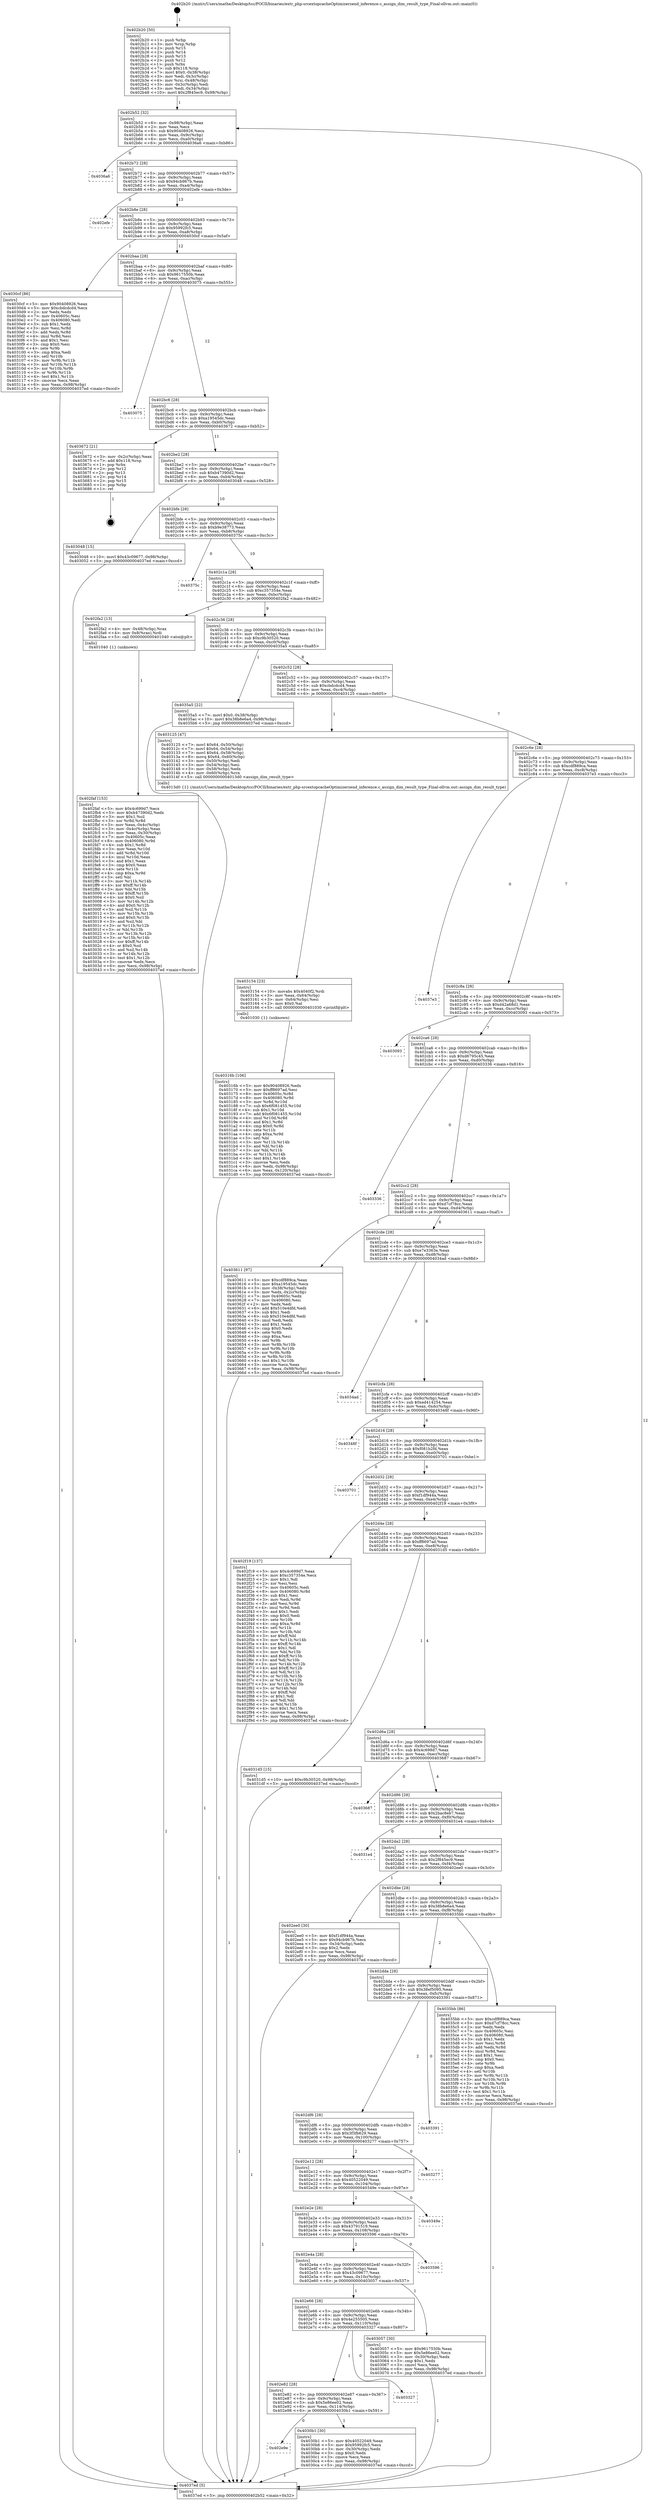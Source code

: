 digraph "0x402b20" {
  label = "0x402b20 (/mnt/c/Users/mathe/Desktop/tcc/POCII/binaries/extr_php-srcextopcacheOptimizerzend_inference.c_assign_dim_result_type_Final-ollvm.out::main(0))"
  labelloc = "t"
  node[shape=record]

  Entry [label="",width=0.3,height=0.3,shape=circle,fillcolor=black,style=filled]
  "0x402b52" [label="{
     0x402b52 [32]\l
     | [instrs]\l
     &nbsp;&nbsp;0x402b52 \<+6\>: mov -0x98(%rbp),%eax\l
     &nbsp;&nbsp;0x402b58 \<+2\>: mov %eax,%ecx\l
     &nbsp;&nbsp;0x402b5a \<+6\>: sub $0x90408926,%ecx\l
     &nbsp;&nbsp;0x402b60 \<+6\>: mov %eax,-0x9c(%rbp)\l
     &nbsp;&nbsp;0x402b66 \<+6\>: mov %ecx,-0xa0(%rbp)\l
     &nbsp;&nbsp;0x402b6c \<+6\>: je 00000000004036a6 \<main+0xb86\>\l
  }"]
  "0x4036a6" [label="{
     0x4036a6\l
  }", style=dashed]
  "0x402b72" [label="{
     0x402b72 [28]\l
     | [instrs]\l
     &nbsp;&nbsp;0x402b72 \<+5\>: jmp 0000000000402b77 \<main+0x57\>\l
     &nbsp;&nbsp;0x402b77 \<+6\>: mov -0x9c(%rbp),%eax\l
     &nbsp;&nbsp;0x402b7d \<+5\>: sub $0x94cb967b,%eax\l
     &nbsp;&nbsp;0x402b82 \<+6\>: mov %eax,-0xa4(%rbp)\l
     &nbsp;&nbsp;0x402b88 \<+6\>: je 0000000000402efe \<main+0x3de\>\l
  }"]
  Exit [label="",width=0.3,height=0.3,shape=circle,fillcolor=black,style=filled,peripheries=2]
  "0x402efe" [label="{
     0x402efe\l
  }", style=dashed]
  "0x402b8e" [label="{
     0x402b8e [28]\l
     | [instrs]\l
     &nbsp;&nbsp;0x402b8e \<+5\>: jmp 0000000000402b93 \<main+0x73\>\l
     &nbsp;&nbsp;0x402b93 \<+6\>: mov -0x9c(%rbp),%eax\l
     &nbsp;&nbsp;0x402b99 \<+5\>: sub $0x95992fc5,%eax\l
     &nbsp;&nbsp;0x402b9e \<+6\>: mov %eax,-0xa8(%rbp)\l
     &nbsp;&nbsp;0x402ba4 \<+6\>: je 00000000004030cf \<main+0x5af\>\l
  }"]
  "0x40316b" [label="{
     0x40316b [106]\l
     | [instrs]\l
     &nbsp;&nbsp;0x40316b \<+5\>: mov $0x90408926,%edx\l
     &nbsp;&nbsp;0x403170 \<+5\>: mov $0xff8697ad,%esi\l
     &nbsp;&nbsp;0x403175 \<+8\>: mov 0x40605c,%r8d\l
     &nbsp;&nbsp;0x40317d \<+8\>: mov 0x406080,%r9d\l
     &nbsp;&nbsp;0x403185 \<+3\>: mov %r8d,%r10d\l
     &nbsp;&nbsp;0x403188 \<+7\>: sub $0x6f081455,%r10d\l
     &nbsp;&nbsp;0x40318f \<+4\>: sub $0x1,%r10d\l
     &nbsp;&nbsp;0x403193 \<+7\>: add $0x6f081455,%r10d\l
     &nbsp;&nbsp;0x40319a \<+4\>: imul %r10d,%r8d\l
     &nbsp;&nbsp;0x40319e \<+4\>: and $0x1,%r8d\l
     &nbsp;&nbsp;0x4031a2 \<+4\>: cmp $0x0,%r8d\l
     &nbsp;&nbsp;0x4031a6 \<+4\>: sete %r11b\l
     &nbsp;&nbsp;0x4031aa \<+4\>: cmp $0xa,%r9d\l
     &nbsp;&nbsp;0x4031ae \<+3\>: setl %bl\l
     &nbsp;&nbsp;0x4031b1 \<+3\>: mov %r11b,%r14b\l
     &nbsp;&nbsp;0x4031b4 \<+3\>: and %bl,%r14b\l
     &nbsp;&nbsp;0x4031b7 \<+3\>: xor %bl,%r11b\l
     &nbsp;&nbsp;0x4031ba \<+3\>: or %r11b,%r14b\l
     &nbsp;&nbsp;0x4031bd \<+4\>: test $0x1,%r14b\l
     &nbsp;&nbsp;0x4031c1 \<+3\>: cmovne %esi,%edx\l
     &nbsp;&nbsp;0x4031c4 \<+6\>: mov %edx,-0x98(%rbp)\l
     &nbsp;&nbsp;0x4031ca \<+6\>: mov %eax,-0x120(%rbp)\l
     &nbsp;&nbsp;0x4031d0 \<+5\>: jmp 00000000004037ed \<main+0xccd\>\l
  }"]
  "0x4030cf" [label="{
     0x4030cf [86]\l
     | [instrs]\l
     &nbsp;&nbsp;0x4030cf \<+5\>: mov $0x90408926,%eax\l
     &nbsp;&nbsp;0x4030d4 \<+5\>: mov $0xcbdcdcd4,%ecx\l
     &nbsp;&nbsp;0x4030d9 \<+2\>: xor %edx,%edx\l
     &nbsp;&nbsp;0x4030db \<+7\>: mov 0x40605c,%esi\l
     &nbsp;&nbsp;0x4030e2 \<+7\>: mov 0x406080,%edi\l
     &nbsp;&nbsp;0x4030e9 \<+3\>: sub $0x1,%edx\l
     &nbsp;&nbsp;0x4030ec \<+3\>: mov %esi,%r8d\l
     &nbsp;&nbsp;0x4030ef \<+3\>: add %edx,%r8d\l
     &nbsp;&nbsp;0x4030f2 \<+4\>: imul %r8d,%esi\l
     &nbsp;&nbsp;0x4030f6 \<+3\>: and $0x1,%esi\l
     &nbsp;&nbsp;0x4030f9 \<+3\>: cmp $0x0,%esi\l
     &nbsp;&nbsp;0x4030fc \<+4\>: sete %r9b\l
     &nbsp;&nbsp;0x403100 \<+3\>: cmp $0xa,%edi\l
     &nbsp;&nbsp;0x403103 \<+4\>: setl %r10b\l
     &nbsp;&nbsp;0x403107 \<+3\>: mov %r9b,%r11b\l
     &nbsp;&nbsp;0x40310a \<+3\>: and %r10b,%r11b\l
     &nbsp;&nbsp;0x40310d \<+3\>: xor %r10b,%r9b\l
     &nbsp;&nbsp;0x403110 \<+3\>: or %r9b,%r11b\l
     &nbsp;&nbsp;0x403113 \<+4\>: test $0x1,%r11b\l
     &nbsp;&nbsp;0x403117 \<+3\>: cmovne %ecx,%eax\l
     &nbsp;&nbsp;0x40311a \<+6\>: mov %eax,-0x98(%rbp)\l
     &nbsp;&nbsp;0x403120 \<+5\>: jmp 00000000004037ed \<main+0xccd\>\l
  }"]
  "0x402baa" [label="{
     0x402baa [28]\l
     | [instrs]\l
     &nbsp;&nbsp;0x402baa \<+5\>: jmp 0000000000402baf \<main+0x8f\>\l
     &nbsp;&nbsp;0x402baf \<+6\>: mov -0x9c(%rbp),%eax\l
     &nbsp;&nbsp;0x402bb5 \<+5\>: sub $0x9617550b,%eax\l
     &nbsp;&nbsp;0x402bba \<+6\>: mov %eax,-0xac(%rbp)\l
     &nbsp;&nbsp;0x402bc0 \<+6\>: je 0000000000403075 \<main+0x555\>\l
  }"]
  "0x403154" [label="{
     0x403154 [23]\l
     | [instrs]\l
     &nbsp;&nbsp;0x403154 \<+10\>: movabs $0x4040f2,%rdi\l
     &nbsp;&nbsp;0x40315e \<+3\>: mov %eax,-0x64(%rbp)\l
     &nbsp;&nbsp;0x403161 \<+3\>: mov -0x64(%rbp),%esi\l
     &nbsp;&nbsp;0x403164 \<+2\>: mov $0x0,%al\l
     &nbsp;&nbsp;0x403166 \<+5\>: call 0000000000401030 \<printf@plt\>\l
     | [calls]\l
     &nbsp;&nbsp;0x401030 \{1\} (unknown)\l
  }"]
  "0x403075" [label="{
     0x403075\l
  }", style=dashed]
  "0x402bc6" [label="{
     0x402bc6 [28]\l
     | [instrs]\l
     &nbsp;&nbsp;0x402bc6 \<+5\>: jmp 0000000000402bcb \<main+0xab\>\l
     &nbsp;&nbsp;0x402bcb \<+6\>: mov -0x9c(%rbp),%eax\l
     &nbsp;&nbsp;0x402bd1 \<+5\>: sub $0xa19545dc,%eax\l
     &nbsp;&nbsp;0x402bd6 \<+6\>: mov %eax,-0xb0(%rbp)\l
     &nbsp;&nbsp;0x402bdc \<+6\>: je 0000000000403672 \<main+0xb52\>\l
  }"]
  "0x402e9e" [label="{
     0x402e9e\l
  }", style=dashed]
  "0x403672" [label="{
     0x403672 [21]\l
     | [instrs]\l
     &nbsp;&nbsp;0x403672 \<+3\>: mov -0x2c(%rbp),%eax\l
     &nbsp;&nbsp;0x403675 \<+7\>: add $0x118,%rsp\l
     &nbsp;&nbsp;0x40367c \<+1\>: pop %rbx\l
     &nbsp;&nbsp;0x40367d \<+2\>: pop %r12\l
     &nbsp;&nbsp;0x40367f \<+2\>: pop %r13\l
     &nbsp;&nbsp;0x403681 \<+2\>: pop %r14\l
     &nbsp;&nbsp;0x403683 \<+2\>: pop %r15\l
     &nbsp;&nbsp;0x403685 \<+1\>: pop %rbp\l
     &nbsp;&nbsp;0x403686 \<+1\>: ret\l
  }"]
  "0x402be2" [label="{
     0x402be2 [28]\l
     | [instrs]\l
     &nbsp;&nbsp;0x402be2 \<+5\>: jmp 0000000000402be7 \<main+0xc7\>\l
     &nbsp;&nbsp;0x402be7 \<+6\>: mov -0x9c(%rbp),%eax\l
     &nbsp;&nbsp;0x402bed \<+5\>: sub $0xb47390d2,%eax\l
     &nbsp;&nbsp;0x402bf2 \<+6\>: mov %eax,-0xb4(%rbp)\l
     &nbsp;&nbsp;0x402bf8 \<+6\>: je 0000000000403048 \<main+0x528\>\l
  }"]
  "0x4030b1" [label="{
     0x4030b1 [30]\l
     | [instrs]\l
     &nbsp;&nbsp;0x4030b1 \<+5\>: mov $0x40522049,%eax\l
     &nbsp;&nbsp;0x4030b6 \<+5\>: mov $0x95992fc5,%ecx\l
     &nbsp;&nbsp;0x4030bb \<+3\>: mov -0x30(%rbp),%edx\l
     &nbsp;&nbsp;0x4030be \<+3\>: cmp $0x0,%edx\l
     &nbsp;&nbsp;0x4030c1 \<+3\>: cmove %ecx,%eax\l
     &nbsp;&nbsp;0x4030c4 \<+6\>: mov %eax,-0x98(%rbp)\l
     &nbsp;&nbsp;0x4030ca \<+5\>: jmp 00000000004037ed \<main+0xccd\>\l
  }"]
  "0x403048" [label="{
     0x403048 [15]\l
     | [instrs]\l
     &nbsp;&nbsp;0x403048 \<+10\>: movl $0x43c09677,-0x98(%rbp)\l
     &nbsp;&nbsp;0x403052 \<+5\>: jmp 00000000004037ed \<main+0xccd\>\l
  }"]
  "0x402bfe" [label="{
     0x402bfe [28]\l
     | [instrs]\l
     &nbsp;&nbsp;0x402bfe \<+5\>: jmp 0000000000402c03 \<main+0xe3\>\l
     &nbsp;&nbsp;0x402c03 \<+6\>: mov -0x9c(%rbp),%eax\l
     &nbsp;&nbsp;0x402c09 \<+5\>: sub $0xb9e38773,%eax\l
     &nbsp;&nbsp;0x402c0e \<+6\>: mov %eax,-0xb8(%rbp)\l
     &nbsp;&nbsp;0x402c14 \<+6\>: je 000000000040375c \<main+0xc3c\>\l
  }"]
  "0x402e82" [label="{
     0x402e82 [28]\l
     | [instrs]\l
     &nbsp;&nbsp;0x402e82 \<+5\>: jmp 0000000000402e87 \<main+0x367\>\l
     &nbsp;&nbsp;0x402e87 \<+6\>: mov -0x9c(%rbp),%eax\l
     &nbsp;&nbsp;0x402e8d \<+5\>: sub $0x5e86ee02,%eax\l
     &nbsp;&nbsp;0x402e92 \<+6\>: mov %eax,-0x114(%rbp)\l
     &nbsp;&nbsp;0x402e98 \<+6\>: je 00000000004030b1 \<main+0x591\>\l
  }"]
  "0x40375c" [label="{
     0x40375c\l
  }", style=dashed]
  "0x402c1a" [label="{
     0x402c1a [28]\l
     | [instrs]\l
     &nbsp;&nbsp;0x402c1a \<+5\>: jmp 0000000000402c1f \<main+0xff\>\l
     &nbsp;&nbsp;0x402c1f \<+6\>: mov -0x9c(%rbp),%eax\l
     &nbsp;&nbsp;0x402c25 \<+5\>: sub $0xc357354e,%eax\l
     &nbsp;&nbsp;0x402c2a \<+6\>: mov %eax,-0xbc(%rbp)\l
     &nbsp;&nbsp;0x402c30 \<+6\>: je 0000000000402fa2 \<main+0x482\>\l
  }"]
  "0x403327" [label="{
     0x403327\l
  }", style=dashed]
  "0x402fa2" [label="{
     0x402fa2 [13]\l
     | [instrs]\l
     &nbsp;&nbsp;0x402fa2 \<+4\>: mov -0x48(%rbp),%rax\l
     &nbsp;&nbsp;0x402fa6 \<+4\>: mov 0x8(%rax),%rdi\l
     &nbsp;&nbsp;0x402faa \<+5\>: call 0000000000401040 \<atoi@plt\>\l
     | [calls]\l
     &nbsp;&nbsp;0x401040 \{1\} (unknown)\l
  }"]
  "0x402c36" [label="{
     0x402c36 [28]\l
     | [instrs]\l
     &nbsp;&nbsp;0x402c36 \<+5\>: jmp 0000000000402c3b \<main+0x11b\>\l
     &nbsp;&nbsp;0x402c3b \<+6\>: mov -0x9c(%rbp),%eax\l
     &nbsp;&nbsp;0x402c41 \<+5\>: sub $0xc9b30520,%eax\l
     &nbsp;&nbsp;0x402c46 \<+6\>: mov %eax,-0xc0(%rbp)\l
     &nbsp;&nbsp;0x402c4c \<+6\>: je 00000000004035a5 \<main+0xa85\>\l
  }"]
  "0x402e66" [label="{
     0x402e66 [28]\l
     | [instrs]\l
     &nbsp;&nbsp;0x402e66 \<+5\>: jmp 0000000000402e6b \<main+0x34b\>\l
     &nbsp;&nbsp;0x402e6b \<+6\>: mov -0x9c(%rbp),%eax\l
     &nbsp;&nbsp;0x402e71 \<+5\>: sub $0x4e255505,%eax\l
     &nbsp;&nbsp;0x402e76 \<+6\>: mov %eax,-0x110(%rbp)\l
     &nbsp;&nbsp;0x402e7c \<+6\>: je 0000000000403327 \<main+0x807\>\l
  }"]
  "0x4035a5" [label="{
     0x4035a5 [22]\l
     | [instrs]\l
     &nbsp;&nbsp;0x4035a5 \<+7\>: movl $0x0,-0x38(%rbp)\l
     &nbsp;&nbsp;0x4035ac \<+10\>: movl $0x38b8e6a4,-0x98(%rbp)\l
     &nbsp;&nbsp;0x4035b6 \<+5\>: jmp 00000000004037ed \<main+0xccd\>\l
  }"]
  "0x402c52" [label="{
     0x402c52 [28]\l
     | [instrs]\l
     &nbsp;&nbsp;0x402c52 \<+5\>: jmp 0000000000402c57 \<main+0x137\>\l
     &nbsp;&nbsp;0x402c57 \<+6\>: mov -0x9c(%rbp),%eax\l
     &nbsp;&nbsp;0x402c5d \<+5\>: sub $0xcbdcdcd4,%eax\l
     &nbsp;&nbsp;0x402c62 \<+6\>: mov %eax,-0xc4(%rbp)\l
     &nbsp;&nbsp;0x402c68 \<+6\>: je 0000000000403125 \<main+0x605\>\l
  }"]
  "0x403057" [label="{
     0x403057 [30]\l
     | [instrs]\l
     &nbsp;&nbsp;0x403057 \<+5\>: mov $0x9617550b,%eax\l
     &nbsp;&nbsp;0x40305c \<+5\>: mov $0x5e86ee02,%ecx\l
     &nbsp;&nbsp;0x403061 \<+3\>: mov -0x30(%rbp),%edx\l
     &nbsp;&nbsp;0x403064 \<+3\>: cmp $0x1,%edx\l
     &nbsp;&nbsp;0x403067 \<+3\>: cmovl %ecx,%eax\l
     &nbsp;&nbsp;0x40306a \<+6\>: mov %eax,-0x98(%rbp)\l
     &nbsp;&nbsp;0x403070 \<+5\>: jmp 00000000004037ed \<main+0xccd\>\l
  }"]
  "0x403125" [label="{
     0x403125 [47]\l
     | [instrs]\l
     &nbsp;&nbsp;0x403125 \<+7\>: movl $0x64,-0x50(%rbp)\l
     &nbsp;&nbsp;0x40312c \<+7\>: movl $0x64,-0x54(%rbp)\l
     &nbsp;&nbsp;0x403133 \<+7\>: movl $0x64,-0x58(%rbp)\l
     &nbsp;&nbsp;0x40313a \<+8\>: movq $0x64,-0x60(%rbp)\l
     &nbsp;&nbsp;0x403142 \<+3\>: mov -0x50(%rbp),%edi\l
     &nbsp;&nbsp;0x403145 \<+3\>: mov -0x54(%rbp),%esi\l
     &nbsp;&nbsp;0x403148 \<+3\>: mov -0x58(%rbp),%edx\l
     &nbsp;&nbsp;0x40314b \<+4\>: mov -0x60(%rbp),%rcx\l
     &nbsp;&nbsp;0x40314f \<+5\>: call 00000000004013d0 \<assign_dim_result_type\>\l
     | [calls]\l
     &nbsp;&nbsp;0x4013d0 \{1\} (/mnt/c/Users/mathe/Desktop/tcc/POCII/binaries/extr_php-srcextopcacheOptimizerzend_inference.c_assign_dim_result_type_Final-ollvm.out::assign_dim_result_type)\l
  }"]
  "0x402c6e" [label="{
     0x402c6e [28]\l
     | [instrs]\l
     &nbsp;&nbsp;0x402c6e \<+5\>: jmp 0000000000402c73 \<main+0x153\>\l
     &nbsp;&nbsp;0x402c73 \<+6\>: mov -0x9c(%rbp),%eax\l
     &nbsp;&nbsp;0x402c79 \<+5\>: sub $0xcdf889ca,%eax\l
     &nbsp;&nbsp;0x402c7e \<+6\>: mov %eax,-0xc8(%rbp)\l
     &nbsp;&nbsp;0x402c84 \<+6\>: je 00000000004037e3 \<main+0xcc3\>\l
  }"]
  "0x402e4a" [label="{
     0x402e4a [28]\l
     | [instrs]\l
     &nbsp;&nbsp;0x402e4a \<+5\>: jmp 0000000000402e4f \<main+0x32f\>\l
     &nbsp;&nbsp;0x402e4f \<+6\>: mov -0x9c(%rbp),%eax\l
     &nbsp;&nbsp;0x402e55 \<+5\>: sub $0x43c09677,%eax\l
     &nbsp;&nbsp;0x402e5a \<+6\>: mov %eax,-0x10c(%rbp)\l
     &nbsp;&nbsp;0x402e60 \<+6\>: je 0000000000403057 \<main+0x537\>\l
  }"]
  "0x4037e3" [label="{
     0x4037e3\l
  }", style=dashed]
  "0x402c8a" [label="{
     0x402c8a [28]\l
     | [instrs]\l
     &nbsp;&nbsp;0x402c8a \<+5\>: jmp 0000000000402c8f \<main+0x16f\>\l
     &nbsp;&nbsp;0x402c8f \<+6\>: mov -0x9c(%rbp),%eax\l
     &nbsp;&nbsp;0x402c95 \<+5\>: sub $0xd42a68d1,%eax\l
     &nbsp;&nbsp;0x402c9a \<+6\>: mov %eax,-0xcc(%rbp)\l
     &nbsp;&nbsp;0x402ca0 \<+6\>: je 0000000000403093 \<main+0x573\>\l
  }"]
  "0x403596" [label="{
     0x403596\l
  }", style=dashed]
  "0x403093" [label="{
     0x403093\l
  }", style=dashed]
  "0x402ca6" [label="{
     0x402ca6 [28]\l
     | [instrs]\l
     &nbsp;&nbsp;0x402ca6 \<+5\>: jmp 0000000000402cab \<main+0x18b\>\l
     &nbsp;&nbsp;0x402cab \<+6\>: mov -0x9c(%rbp),%eax\l
     &nbsp;&nbsp;0x402cb1 \<+5\>: sub $0xd6795c45,%eax\l
     &nbsp;&nbsp;0x402cb6 \<+6\>: mov %eax,-0xd0(%rbp)\l
     &nbsp;&nbsp;0x402cbc \<+6\>: je 0000000000403336 \<main+0x816\>\l
  }"]
  "0x402e2e" [label="{
     0x402e2e [28]\l
     | [instrs]\l
     &nbsp;&nbsp;0x402e2e \<+5\>: jmp 0000000000402e33 \<main+0x313\>\l
     &nbsp;&nbsp;0x402e33 \<+6\>: mov -0x9c(%rbp),%eax\l
     &nbsp;&nbsp;0x402e39 \<+5\>: sub $0x43791519,%eax\l
     &nbsp;&nbsp;0x402e3e \<+6\>: mov %eax,-0x108(%rbp)\l
     &nbsp;&nbsp;0x402e44 \<+6\>: je 0000000000403596 \<main+0xa76\>\l
  }"]
  "0x403336" [label="{
     0x403336\l
  }", style=dashed]
  "0x402cc2" [label="{
     0x402cc2 [28]\l
     | [instrs]\l
     &nbsp;&nbsp;0x402cc2 \<+5\>: jmp 0000000000402cc7 \<main+0x1a7\>\l
     &nbsp;&nbsp;0x402cc7 \<+6\>: mov -0x9c(%rbp),%eax\l
     &nbsp;&nbsp;0x402ccd \<+5\>: sub $0xd7cf78cc,%eax\l
     &nbsp;&nbsp;0x402cd2 \<+6\>: mov %eax,-0xd4(%rbp)\l
     &nbsp;&nbsp;0x402cd8 \<+6\>: je 0000000000403611 \<main+0xaf1\>\l
  }"]
  "0x40349e" [label="{
     0x40349e\l
  }", style=dashed]
  "0x403611" [label="{
     0x403611 [97]\l
     | [instrs]\l
     &nbsp;&nbsp;0x403611 \<+5\>: mov $0xcdf889ca,%eax\l
     &nbsp;&nbsp;0x403616 \<+5\>: mov $0xa19545dc,%ecx\l
     &nbsp;&nbsp;0x40361b \<+3\>: mov -0x38(%rbp),%edx\l
     &nbsp;&nbsp;0x40361e \<+3\>: mov %edx,-0x2c(%rbp)\l
     &nbsp;&nbsp;0x403621 \<+7\>: mov 0x40605c,%edx\l
     &nbsp;&nbsp;0x403628 \<+7\>: mov 0x406080,%esi\l
     &nbsp;&nbsp;0x40362f \<+2\>: mov %edx,%edi\l
     &nbsp;&nbsp;0x403631 \<+6\>: add $0x510e4dfd,%edi\l
     &nbsp;&nbsp;0x403637 \<+3\>: sub $0x1,%edi\l
     &nbsp;&nbsp;0x40363a \<+6\>: sub $0x510e4dfd,%edi\l
     &nbsp;&nbsp;0x403640 \<+3\>: imul %edi,%edx\l
     &nbsp;&nbsp;0x403643 \<+3\>: and $0x1,%edx\l
     &nbsp;&nbsp;0x403646 \<+3\>: cmp $0x0,%edx\l
     &nbsp;&nbsp;0x403649 \<+4\>: sete %r8b\l
     &nbsp;&nbsp;0x40364d \<+3\>: cmp $0xa,%esi\l
     &nbsp;&nbsp;0x403650 \<+4\>: setl %r9b\l
     &nbsp;&nbsp;0x403654 \<+3\>: mov %r8b,%r10b\l
     &nbsp;&nbsp;0x403657 \<+3\>: and %r9b,%r10b\l
     &nbsp;&nbsp;0x40365a \<+3\>: xor %r9b,%r8b\l
     &nbsp;&nbsp;0x40365d \<+3\>: or %r8b,%r10b\l
     &nbsp;&nbsp;0x403660 \<+4\>: test $0x1,%r10b\l
     &nbsp;&nbsp;0x403664 \<+3\>: cmovne %ecx,%eax\l
     &nbsp;&nbsp;0x403667 \<+6\>: mov %eax,-0x98(%rbp)\l
     &nbsp;&nbsp;0x40366d \<+5\>: jmp 00000000004037ed \<main+0xccd\>\l
  }"]
  "0x402cde" [label="{
     0x402cde [28]\l
     | [instrs]\l
     &nbsp;&nbsp;0x402cde \<+5\>: jmp 0000000000402ce3 \<main+0x1c3\>\l
     &nbsp;&nbsp;0x402ce3 \<+6\>: mov -0x9c(%rbp),%eax\l
     &nbsp;&nbsp;0x402ce9 \<+5\>: sub $0xe7e3363e,%eax\l
     &nbsp;&nbsp;0x402cee \<+6\>: mov %eax,-0xd8(%rbp)\l
     &nbsp;&nbsp;0x402cf4 \<+6\>: je 00000000004034ad \<main+0x98d\>\l
  }"]
  "0x402e12" [label="{
     0x402e12 [28]\l
     | [instrs]\l
     &nbsp;&nbsp;0x402e12 \<+5\>: jmp 0000000000402e17 \<main+0x2f7\>\l
     &nbsp;&nbsp;0x402e17 \<+6\>: mov -0x9c(%rbp),%eax\l
     &nbsp;&nbsp;0x402e1d \<+5\>: sub $0x40522049,%eax\l
     &nbsp;&nbsp;0x402e22 \<+6\>: mov %eax,-0x104(%rbp)\l
     &nbsp;&nbsp;0x402e28 \<+6\>: je 000000000040349e \<main+0x97e\>\l
  }"]
  "0x4034ad" [label="{
     0x4034ad\l
  }", style=dashed]
  "0x402cfa" [label="{
     0x402cfa [28]\l
     | [instrs]\l
     &nbsp;&nbsp;0x402cfa \<+5\>: jmp 0000000000402cff \<main+0x1df\>\l
     &nbsp;&nbsp;0x402cff \<+6\>: mov -0x9c(%rbp),%eax\l
     &nbsp;&nbsp;0x402d05 \<+5\>: sub $0xed414254,%eax\l
     &nbsp;&nbsp;0x402d0a \<+6\>: mov %eax,-0xdc(%rbp)\l
     &nbsp;&nbsp;0x402d10 \<+6\>: je 000000000040348f \<main+0x96f\>\l
  }"]
  "0x403277" [label="{
     0x403277\l
  }", style=dashed]
  "0x40348f" [label="{
     0x40348f\l
  }", style=dashed]
  "0x402d16" [label="{
     0x402d16 [28]\l
     | [instrs]\l
     &nbsp;&nbsp;0x402d16 \<+5\>: jmp 0000000000402d1b \<main+0x1fb\>\l
     &nbsp;&nbsp;0x402d1b \<+6\>: mov -0x9c(%rbp),%eax\l
     &nbsp;&nbsp;0x402d21 \<+5\>: sub $0xf081b2fd,%eax\l
     &nbsp;&nbsp;0x402d26 \<+6\>: mov %eax,-0xe0(%rbp)\l
     &nbsp;&nbsp;0x402d2c \<+6\>: je 0000000000403701 \<main+0xbe1\>\l
  }"]
  "0x402df6" [label="{
     0x402df6 [28]\l
     | [instrs]\l
     &nbsp;&nbsp;0x402df6 \<+5\>: jmp 0000000000402dfb \<main+0x2db\>\l
     &nbsp;&nbsp;0x402dfb \<+6\>: mov -0x9c(%rbp),%eax\l
     &nbsp;&nbsp;0x402e01 \<+5\>: sub $0x3f3fb629,%eax\l
     &nbsp;&nbsp;0x402e06 \<+6\>: mov %eax,-0x100(%rbp)\l
     &nbsp;&nbsp;0x402e0c \<+6\>: je 0000000000403277 \<main+0x757\>\l
  }"]
  "0x403701" [label="{
     0x403701\l
  }", style=dashed]
  "0x402d32" [label="{
     0x402d32 [28]\l
     | [instrs]\l
     &nbsp;&nbsp;0x402d32 \<+5\>: jmp 0000000000402d37 \<main+0x217\>\l
     &nbsp;&nbsp;0x402d37 \<+6\>: mov -0x9c(%rbp),%eax\l
     &nbsp;&nbsp;0x402d3d \<+5\>: sub $0xf1df944a,%eax\l
     &nbsp;&nbsp;0x402d42 \<+6\>: mov %eax,-0xe4(%rbp)\l
     &nbsp;&nbsp;0x402d48 \<+6\>: je 0000000000402f19 \<main+0x3f9\>\l
  }"]
  "0x403391" [label="{
     0x403391\l
  }", style=dashed]
  "0x402f19" [label="{
     0x402f19 [137]\l
     | [instrs]\l
     &nbsp;&nbsp;0x402f19 \<+5\>: mov $0x4c699d7,%eax\l
     &nbsp;&nbsp;0x402f1e \<+5\>: mov $0xc357354e,%ecx\l
     &nbsp;&nbsp;0x402f23 \<+2\>: mov $0x1,%dl\l
     &nbsp;&nbsp;0x402f25 \<+2\>: xor %esi,%esi\l
     &nbsp;&nbsp;0x402f27 \<+7\>: mov 0x40605c,%edi\l
     &nbsp;&nbsp;0x402f2e \<+8\>: mov 0x406080,%r8d\l
     &nbsp;&nbsp;0x402f36 \<+3\>: sub $0x1,%esi\l
     &nbsp;&nbsp;0x402f39 \<+3\>: mov %edi,%r9d\l
     &nbsp;&nbsp;0x402f3c \<+3\>: add %esi,%r9d\l
     &nbsp;&nbsp;0x402f3f \<+4\>: imul %r9d,%edi\l
     &nbsp;&nbsp;0x402f43 \<+3\>: and $0x1,%edi\l
     &nbsp;&nbsp;0x402f46 \<+3\>: cmp $0x0,%edi\l
     &nbsp;&nbsp;0x402f49 \<+4\>: sete %r10b\l
     &nbsp;&nbsp;0x402f4d \<+4\>: cmp $0xa,%r8d\l
     &nbsp;&nbsp;0x402f51 \<+4\>: setl %r11b\l
     &nbsp;&nbsp;0x402f55 \<+3\>: mov %r10b,%bl\l
     &nbsp;&nbsp;0x402f58 \<+3\>: xor $0xff,%bl\l
     &nbsp;&nbsp;0x402f5b \<+3\>: mov %r11b,%r14b\l
     &nbsp;&nbsp;0x402f5e \<+4\>: xor $0xff,%r14b\l
     &nbsp;&nbsp;0x402f62 \<+3\>: xor $0x1,%dl\l
     &nbsp;&nbsp;0x402f65 \<+3\>: mov %bl,%r15b\l
     &nbsp;&nbsp;0x402f68 \<+4\>: and $0xff,%r15b\l
     &nbsp;&nbsp;0x402f6c \<+3\>: and %dl,%r10b\l
     &nbsp;&nbsp;0x402f6f \<+3\>: mov %r14b,%r12b\l
     &nbsp;&nbsp;0x402f72 \<+4\>: and $0xff,%r12b\l
     &nbsp;&nbsp;0x402f76 \<+3\>: and %dl,%r11b\l
     &nbsp;&nbsp;0x402f79 \<+3\>: or %r10b,%r15b\l
     &nbsp;&nbsp;0x402f7c \<+3\>: or %r11b,%r12b\l
     &nbsp;&nbsp;0x402f7f \<+3\>: xor %r12b,%r15b\l
     &nbsp;&nbsp;0x402f82 \<+3\>: or %r14b,%bl\l
     &nbsp;&nbsp;0x402f85 \<+3\>: xor $0xff,%bl\l
     &nbsp;&nbsp;0x402f88 \<+3\>: or $0x1,%dl\l
     &nbsp;&nbsp;0x402f8b \<+2\>: and %dl,%bl\l
     &nbsp;&nbsp;0x402f8d \<+3\>: or %bl,%r15b\l
     &nbsp;&nbsp;0x402f90 \<+4\>: test $0x1,%r15b\l
     &nbsp;&nbsp;0x402f94 \<+3\>: cmovne %ecx,%eax\l
     &nbsp;&nbsp;0x402f97 \<+6\>: mov %eax,-0x98(%rbp)\l
     &nbsp;&nbsp;0x402f9d \<+5\>: jmp 00000000004037ed \<main+0xccd\>\l
  }"]
  "0x402d4e" [label="{
     0x402d4e [28]\l
     | [instrs]\l
     &nbsp;&nbsp;0x402d4e \<+5\>: jmp 0000000000402d53 \<main+0x233\>\l
     &nbsp;&nbsp;0x402d53 \<+6\>: mov -0x9c(%rbp),%eax\l
     &nbsp;&nbsp;0x402d59 \<+5\>: sub $0xff8697ad,%eax\l
     &nbsp;&nbsp;0x402d5e \<+6\>: mov %eax,-0xe8(%rbp)\l
     &nbsp;&nbsp;0x402d64 \<+6\>: je 00000000004031d5 \<main+0x6b5\>\l
  }"]
  "0x402dda" [label="{
     0x402dda [28]\l
     | [instrs]\l
     &nbsp;&nbsp;0x402dda \<+5\>: jmp 0000000000402ddf \<main+0x2bf\>\l
     &nbsp;&nbsp;0x402ddf \<+6\>: mov -0x9c(%rbp),%eax\l
     &nbsp;&nbsp;0x402de5 \<+5\>: sub $0x38ef5095,%eax\l
     &nbsp;&nbsp;0x402dea \<+6\>: mov %eax,-0xfc(%rbp)\l
     &nbsp;&nbsp;0x402df0 \<+6\>: je 0000000000403391 \<main+0x871\>\l
  }"]
  "0x4031d5" [label="{
     0x4031d5 [15]\l
     | [instrs]\l
     &nbsp;&nbsp;0x4031d5 \<+10\>: movl $0xc9b30520,-0x98(%rbp)\l
     &nbsp;&nbsp;0x4031df \<+5\>: jmp 00000000004037ed \<main+0xccd\>\l
  }"]
  "0x402d6a" [label="{
     0x402d6a [28]\l
     | [instrs]\l
     &nbsp;&nbsp;0x402d6a \<+5\>: jmp 0000000000402d6f \<main+0x24f\>\l
     &nbsp;&nbsp;0x402d6f \<+6\>: mov -0x9c(%rbp),%eax\l
     &nbsp;&nbsp;0x402d75 \<+5\>: sub $0x4c699d7,%eax\l
     &nbsp;&nbsp;0x402d7a \<+6\>: mov %eax,-0xec(%rbp)\l
     &nbsp;&nbsp;0x402d80 \<+6\>: je 0000000000403687 \<main+0xb67\>\l
  }"]
  "0x4035bb" [label="{
     0x4035bb [86]\l
     | [instrs]\l
     &nbsp;&nbsp;0x4035bb \<+5\>: mov $0xcdf889ca,%eax\l
     &nbsp;&nbsp;0x4035c0 \<+5\>: mov $0xd7cf78cc,%ecx\l
     &nbsp;&nbsp;0x4035c5 \<+2\>: xor %edx,%edx\l
     &nbsp;&nbsp;0x4035c7 \<+7\>: mov 0x40605c,%esi\l
     &nbsp;&nbsp;0x4035ce \<+7\>: mov 0x406080,%edi\l
     &nbsp;&nbsp;0x4035d5 \<+3\>: sub $0x1,%edx\l
     &nbsp;&nbsp;0x4035d8 \<+3\>: mov %esi,%r8d\l
     &nbsp;&nbsp;0x4035db \<+3\>: add %edx,%r8d\l
     &nbsp;&nbsp;0x4035de \<+4\>: imul %r8d,%esi\l
     &nbsp;&nbsp;0x4035e2 \<+3\>: and $0x1,%esi\l
     &nbsp;&nbsp;0x4035e5 \<+3\>: cmp $0x0,%esi\l
     &nbsp;&nbsp;0x4035e8 \<+4\>: sete %r9b\l
     &nbsp;&nbsp;0x4035ec \<+3\>: cmp $0xa,%edi\l
     &nbsp;&nbsp;0x4035ef \<+4\>: setl %r10b\l
     &nbsp;&nbsp;0x4035f3 \<+3\>: mov %r9b,%r11b\l
     &nbsp;&nbsp;0x4035f6 \<+3\>: and %r10b,%r11b\l
     &nbsp;&nbsp;0x4035f9 \<+3\>: xor %r10b,%r9b\l
     &nbsp;&nbsp;0x4035fc \<+3\>: or %r9b,%r11b\l
     &nbsp;&nbsp;0x4035ff \<+4\>: test $0x1,%r11b\l
     &nbsp;&nbsp;0x403603 \<+3\>: cmovne %ecx,%eax\l
     &nbsp;&nbsp;0x403606 \<+6\>: mov %eax,-0x98(%rbp)\l
     &nbsp;&nbsp;0x40360c \<+5\>: jmp 00000000004037ed \<main+0xccd\>\l
  }"]
  "0x403687" [label="{
     0x403687\l
  }", style=dashed]
  "0x402d86" [label="{
     0x402d86 [28]\l
     | [instrs]\l
     &nbsp;&nbsp;0x402d86 \<+5\>: jmp 0000000000402d8b \<main+0x26b\>\l
     &nbsp;&nbsp;0x402d8b \<+6\>: mov -0x9c(%rbp),%eax\l
     &nbsp;&nbsp;0x402d91 \<+5\>: sub $0x2bac8eb7,%eax\l
     &nbsp;&nbsp;0x402d96 \<+6\>: mov %eax,-0xf0(%rbp)\l
     &nbsp;&nbsp;0x402d9c \<+6\>: je 00000000004031e4 \<main+0x6c4\>\l
  }"]
  "0x402faf" [label="{
     0x402faf [153]\l
     | [instrs]\l
     &nbsp;&nbsp;0x402faf \<+5\>: mov $0x4c699d7,%ecx\l
     &nbsp;&nbsp;0x402fb4 \<+5\>: mov $0xb47390d2,%edx\l
     &nbsp;&nbsp;0x402fb9 \<+3\>: mov $0x1,%sil\l
     &nbsp;&nbsp;0x402fbc \<+3\>: xor %r8d,%r8d\l
     &nbsp;&nbsp;0x402fbf \<+3\>: mov %eax,-0x4c(%rbp)\l
     &nbsp;&nbsp;0x402fc2 \<+3\>: mov -0x4c(%rbp),%eax\l
     &nbsp;&nbsp;0x402fc5 \<+3\>: mov %eax,-0x30(%rbp)\l
     &nbsp;&nbsp;0x402fc8 \<+7\>: mov 0x40605c,%eax\l
     &nbsp;&nbsp;0x402fcf \<+8\>: mov 0x406080,%r9d\l
     &nbsp;&nbsp;0x402fd7 \<+4\>: sub $0x1,%r8d\l
     &nbsp;&nbsp;0x402fdb \<+3\>: mov %eax,%r10d\l
     &nbsp;&nbsp;0x402fde \<+3\>: add %r8d,%r10d\l
     &nbsp;&nbsp;0x402fe1 \<+4\>: imul %r10d,%eax\l
     &nbsp;&nbsp;0x402fe5 \<+3\>: and $0x1,%eax\l
     &nbsp;&nbsp;0x402fe8 \<+3\>: cmp $0x0,%eax\l
     &nbsp;&nbsp;0x402feb \<+4\>: sete %r11b\l
     &nbsp;&nbsp;0x402fef \<+4\>: cmp $0xa,%r9d\l
     &nbsp;&nbsp;0x402ff3 \<+3\>: setl %bl\l
     &nbsp;&nbsp;0x402ff6 \<+3\>: mov %r11b,%r14b\l
     &nbsp;&nbsp;0x402ff9 \<+4\>: xor $0xff,%r14b\l
     &nbsp;&nbsp;0x402ffd \<+3\>: mov %bl,%r15b\l
     &nbsp;&nbsp;0x403000 \<+4\>: xor $0xff,%r15b\l
     &nbsp;&nbsp;0x403004 \<+4\>: xor $0x0,%sil\l
     &nbsp;&nbsp;0x403008 \<+3\>: mov %r14b,%r12b\l
     &nbsp;&nbsp;0x40300b \<+4\>: and $0x0,%r12b\l
     &nbsp;&nbsp;0x40300f \<+3\>: and %sil,%r11b\l
     &nbsp;&nbsp;0x403012 \<+3\>: mov %r15b,%r13b\l
     &nbsp;&nbsp;0x403015 \<+4\>: and $0x0,%r13b\l
     &nbsp;&nbsp;0x403019 \<+3\>: and %sil,%bl\l
     &nbsp;&nbsp;0x40301c \<+3\>: or %r11b,%r12b\l
     &nbsp;&nbsp;0x40301f \<+3\>: or %bl,%r13b\l
     &nbsp;&nbsp;0x403022 \<+3\>: xor %r13b,%r12b\l
     &nbsp;&nbsp;0x403025 \<+3\>: or %r15b,%r14b\l
     &nbsp;&nbsp;0x403028 \<+4\>: xor $0xff,%r14b\l
     &nbsp;&nbsp;0x40302c \<+4\>: or $0x0,%sil\l
     &nbsp;&nbsp;0x403030 \<+3\>: and %sil,%r14b\l
     &nbsp;&nbsp;0x403033 \<+3\>: or %r14b,%r12b\l
     &nbsp;&nbsp;0x403036 \<+4\>: test $0x1,%r12b\l
     &nbsp;&nbsp;0x40303a \<+3\>: cmovne %edx,%ecx\l
     &nbsp;&nbsp;0x40303d \<+6\>: mov %ecx,-0x98(%rbp)\l
     &nbsp;&nbsp;0x403043 \<+5\>: jmp 00000000004037ed \<main+0xccd\>\l
  }"]
  "0x4031e4" [label="{
     0x4031e4\l
  }", style=dashed]
  "0x402da2" [label="{
     0x402da2 [28]\l
     | [instrs]\l
     &nbsp;&nbsp;0x402da2 \<+5\>: jmp 0000000000402da7 \<main+0x287\>\l
     &nbsp;&nbsp;0x402da7 \<+6\>: mov -0x9c(%rbp),%eax\l
     &nbsp;&nbsp;0x402dad \<+5\>: sub $0x2f845ec9,%eax\l
     &nbsp;&nbsp;0x402db2 \<+6\>: mov %eax,-0xf4(%rbp)\l
     &nbsp;&nbsp;0x402db8 \<+6\>: je 0000000000402ee0 \<main+0x3c0\>\l
  }"]
  "0x402b20" [label="{
     0x402b20 [50]\l
     | [instrs]\l
     &nbsp;&nbsp;0x402b20 \<+1\>: push %rbp\l
     &nbsp;&nbsp;0x402b21 \<+3\>: mov %rsp,%rbp\l
     &nbsp;&nbsp;0x402b24 \<+2\>: push %r15\l
     &nbsp;&nbsp;0x402b26 \<+2\>: push %r14\l
     &nbsp;&nbsp;0x402b28 \<+2\>: push %r13\l
     &nbsp;&nbsp;0x402b2a \<+2\>: push %r12\l
     &nbsp;&nbsp;0x402b2c \<+1\>: push %rbx\l
     &nbsp;&nbsp;0x402b2d \<+7\>: sub $0x118,%rsp\l
     &nbsp;&nbsp;0x402b34 \<+7\>: movl $0x0,-0x38(%rbp)\l
     &nbsp;&nbsp;0x402b3b \<+3\>: mov %edi,-0x3c(%rbp)\l
     &nbsp;&nbsp;0x402b3e \<+4\>: mov %rsi,-0x48(%rbp)\l
     &nbsp;&nbsp;0x402b42 \<+3\>: mov -0x3c(%rbp),%edi\l
     &nbsp;&nbsp;0x402b45 \<+3\>: mov %edi,-0x34(%rbp)\l
     &nbsp;&nbsp;0x402b48 \<+10\>: movl $0x2f845ec9,-0x98(%rbp)\l
  }"]
  "0x402ee0" [label="{
     0x402ee0 [30]\l
     | [instrs]\l
     &nbsp;&nbsp;0x402ee0 \<+5\>: mov $0xf1df944a,%eax\l
     &nbsp;&nbsp;0x402ee5 \<+5\>: mov $0x94cb967b,%ecx\l
     &nbsp;&nbsp;0x402eea \<+3\>: mov -0x34(%rbp),%edx\l
     &nbsp;&nbsp;0x402eed \<+3\>: cmp $0x2,%edx\l
     &nbsp;&nbsp;0x402ef0 \<+3\>: cmovne %ecx,%eax\l
     &nbsp;&nbsp;0x402ef3 \<+6\>: mov %eax,-0x98(%rbp)\l
     &nbsp;&nbsp;0x402ef9 \<+5\>: jmp 00000000004037ed \<main+0xccd\>\l
  }"]
  "0x402dbe" [label="{
     0x402dbe [28]\l
     | [instrs]\l
     &nbsp;&nbsp;0x402dbe \<+5\>: jmp 0000000000402dc3 \<main+0x2a3\>\l
     &nbsp;&nbsp;0x402dc3 \<+6\>: mov -0x9c(%rbp),%eax\l
     &nbsp;&nbsp;0x402dc9 \<+5\>: sub $0x38b8e6a4,%eax\l
     &nbsp;&nbsp;0x402dce \<+6\>: mov %eax,-0xf8(%rbp)\l
     &nbsp;&nbsp;0x402dd4 \<+6\>: je 00000000004035bb \<main+0xa9b\>\l
  }"]
  "0x4037ed" [label="{
     0x4037ed [5]\l
     | [instrs]\l
     &nbsp;&nbsp;0x4037ed \<+5\>: jmp 0000000000402b52 \<main+0x32\>\l
  }"]
  Entry -> "0x402b20" [label=" 1"]
  "0x402b52" -> "0x4036a6" [label=" 0"]
  "0x402b52" -> "0x402b72" [label=" 13"]
  "0x403672" -> Exit [label=" 1"]
  "0x402b72" -> "0x402efe" [label=" 0"]
  "0x402b72" -> "0x402b8e" [label=" 13"]
  "0x403611" -> "0x4037ed" [label=" 1"]
  "0x402b8e" -> "0x4030cf" [label=" 1"]
  "0x402b8e" -> "0x402baa" [label=" 12"]
  "0x4035bb" -> "0x4037ed" [label=" 1"]
  "0x402baa" -> "0x403075" [label=" 0"]
  "0x402baa" -> "0x402bc6" [label=" 12"]
  "0x4035a5" -> "0x4037ed" [label=" 1"]
  "0x402bc6" -> "0x403672" [label=" 1"]
  "0x402bc6" -> "0x402be2" [label=" 11"]
  "0x4031d5" -> "0x4037ed" [label=" 1"]
  "0x402be2" -> "0x403048" [label=" 1"]
  "0x402be2" -> "0x402bfe" [label=" 10"]
  "0x40316b" -> "0x4037ed" [label=" 1"]
  "0x402bfe" -> "0x40375c" [label=" 0"]
  "0x402bfe" -> "0x402c1a" [label=" 10"]
  "0x403125" -> "0x403154" [label=" 1"]
  "0x402c1a" -> "0x402fa2" [label=" 1"]
  "0x402c1a" -> "0x402c36" [label=" 9"]
  "0x4030cf" -> "0x4037ed" [label=" 1"]
  "0x402c36" -> "0x4035a5" [label=" 1"]
  "0x402c36" -> "0x402c52" [label=" 8"]
  "0x402e82" -> "0x402e9e" [label=" 0"]
  "0x402c52" -> "0x403125" [label=" 1"]
  "0x402c52" -> "0x402c6e" [label=" 7"]
  "0x402e82" -> "0x4030b1" [label=" 1"]
  "0x402c6e" -> "0x4037e3" [label=" 0"]
  "0x402c6e" -> "0x402c8a" [label=" 7"]
  "0x402e66" -> "0x402e82" [label=" 1"]
  "0x402c8a" -> "0x403093" [label=" 0"]
  "0x402c8a" -> "0x402ca6" [label=" 7"]
  "0x402e66" -> "0x403327" [label=" 0"]
  "0x402ca6" -> "0x403336" [label=" 0"]
  "0x402ca6" -> "0x402cc2" [label=" 7"]
  "0x403057" -> "0x4037ed" [label=" 1"]
  "0x402cc2" -> "0x403611" [label=" 1"]
  "0x402cc2" -> "0x402cde" [label=" 6"]
  "0x402e4a" -> "0x402e66" [label=" 1"]
  "0x402cde" -> "0x4034ad" [label=" 0"]
  "0x402cde" -> "0x402cfa" [label=" 6"]
  "0x403154" -> "0x40316b" [label=" 1"]
  "0x402cfa" -> "0x40348f" [label=" 0"]
  "0x402cfa" -> "0x402d16" [label=" 6"]
  "0x402e2e" -> "0x402e4a" [label=" 2"]
  "0x402d16" -> "0x403701" [label=" 0"]
  "0x402d16" -> "0x402d32" [label=" 6"]
  "0x4030b1" -> "0x4037ed" [label=" 1"]
  "0x402d32" -> "0x402f19" [label=" 1"]
  "0x402d32" -> "0x402d4e" [label=" 5"]
  "0x402e12" -> "0x402e2e" [label=" 2"]
  "0x402d4e" -> "0x4031d5" [label=" 1"]
  "0x402d4e" -> "0x402d6a" [label=" 4"]
  "0x402e4a" -> "0x403057" [label=" 1"]
  "0x402d6a" -> "0x403687" [label=" 0"]
  "0x402d6a" -> "0x402d86" [label=" 4"]
  "0x402df6" -> "0x402e12" [label=" 2"]
  "0x402d86" -> "0x4031e4" [label=" 0"]
  "0x402d86" -> "0x402da2" [label=" 4"]
  "0x402e2e" -> "0x403596" [label=" 0"]
  "0x402da2" -> "0x402ee0" [label=" 1"]
  "0x402da2" -> "0x402dbe" [label=" 3"]
  "0x402ee0" -> "0x4037ed" [label=" 1"]
  "0x402b20" -> "0x402b52" [label=" 1"]
  "0x4037ed" -> "0x402b52" [label=" 12"]
  "0x402f19" -> "0x4037ed" [label=" 1"]
  "0x402fa2" -> "0x402faf" [label=" 1"]
  "0x402faf" -> "0x4037ed" [label=" 1"]
  "0x403048" -> "0x4037ed" [label=" 1"]
  "0x402df6" -> "0x403277" [label=" 0"]
  "0x402dbe" -> "0x4035bb" [label=" 1"]
  "0x402dbe" -> "0x402dda" [label=" 2"]
  "0x402e12" -> "0x40349e" [label=" 0"]
  "0x402dda" -> "0x403391" [label=" 0"]
  "0x402dda" -> "0x402df6" [label=" 2"]
}
